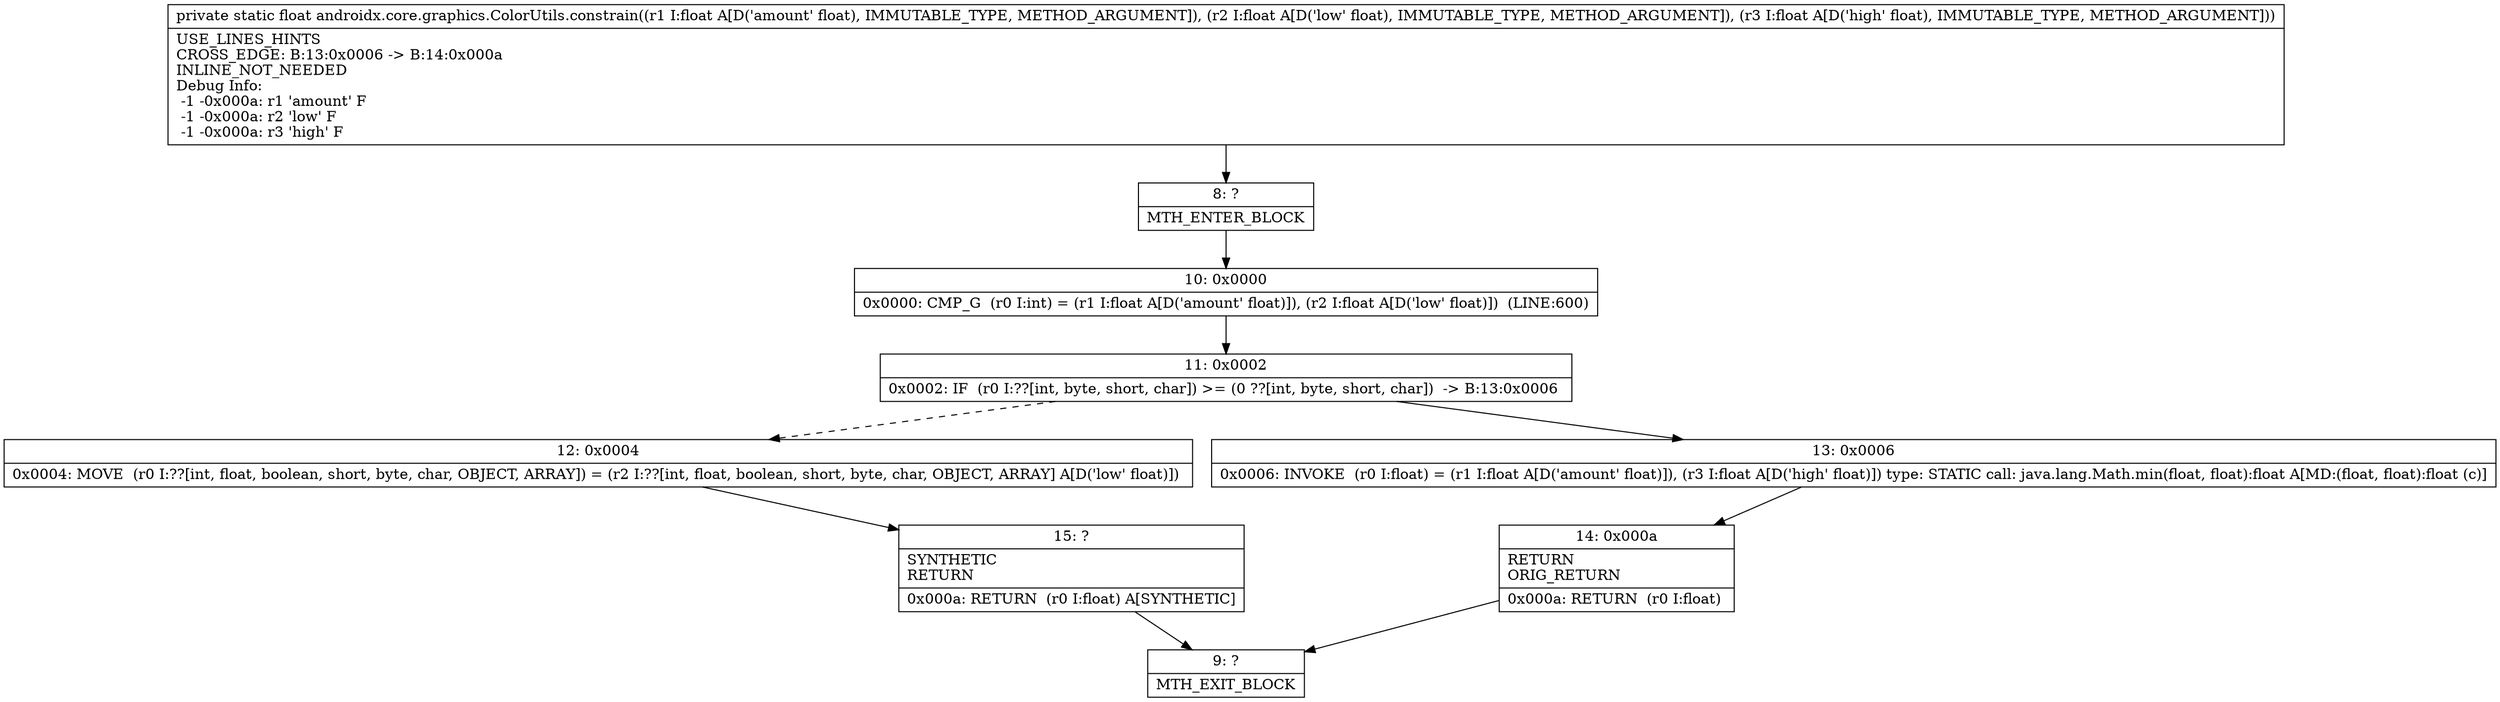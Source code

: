 digraph "CFG forandroidx.core.graphics.ColorUtils.constrain(FFF)F" {
Node_8 [shape=record,label="{8\:\ ?|MTH_ENTER_BLOCK\l}"];
Node_10 [shape=record,label="{10\:\ 0x0000|0x0000: CMP_G  (r0 I:int) = (r1 I:float A[D('amount' float)]), (r2 I:float A[D('low' float)])  (LINE:600)\l}"];
Node_11 [shape=record,label="{11\:\ 0x0002|0x0002: IF  (r0 I:??[int, byte, short, char]) \>= (0 ??[int, byte, short, char])  \-\> B:13:0x0006 \l}"];
Node_12 [shape=record,label="{12\:\ 0x0004|0x0004: MOVE  (r0 I:??[int, float, boolean, short, byte, char, OBJECT, ARRAY]) = (r2 I:??[int, float, boolean, short, byte, char, OBJECT, ARRAY] A[D('low' float)]) \l}"];
Node_15 [shape=record,label="{15\:\ ?|SYNTHETIC\lRETURN\l|0x000a: RETURN  (r0 I:float) A[SYNTHETIC]\l}"];
Node_9 [shape=record,label="{9\:\ ?|MTH_EXIT_BLOCK\l}"];
Node_13 [shape=record,label="{13\:\ 0x0006|0x0006: INVOKE  (r0 I:float) = (r1 I:float A[D('amount' float)]), (r3 I:float A[D('high' float)]) type: STATIC call: java.lang.Math.min(float, float):float A[MD:(float, float):float (c)]\l}"];
Node_14 [shape=record,label="{14\:\ 0x000a|RETURN\lORIG_RETURN\l|0x000a: RETURN  (r0 I:float) \l}"];
MethodNode[shape=record,label="{private static float androidx.core.graphics.ColorUtils.constrain((r1 I:float A[D('amount' float), IMMUTABLE_TYPE, METHOD_ARGUMENT]), (r2 I:float A[D('low' float), IMMUTABLE_TYPE, METHOD_ARGUMENT]), (r3 I:float A[D('high' float), IMMUTABLE_TYPE, METHOD_ARGUMENT]))  | USE_LINES_HINTS\lCROSS_EDGE: B:13:0x0006 \-\> B:14:0x000a\lINLINE_NOT_NEEDED\lDebug Info:\l  \-1 \-0x000a: r1 'amount' F\l  \-1 \-0x000a: r2 'low' F\l  \-1 \-0x000a: r3 'high' F\l}"];
MethodNode -> Node_8;Node_8 -> Node_10;
Node_10 -> Node_11;
Node_11 -> Node_12[style=dashed];
Node_11 -> Node_13;
Node_12 -> Node_15;
Node_15 -> Node_9;
Node_13 -> Node_14;
Node_14 -> Node_9;
}

